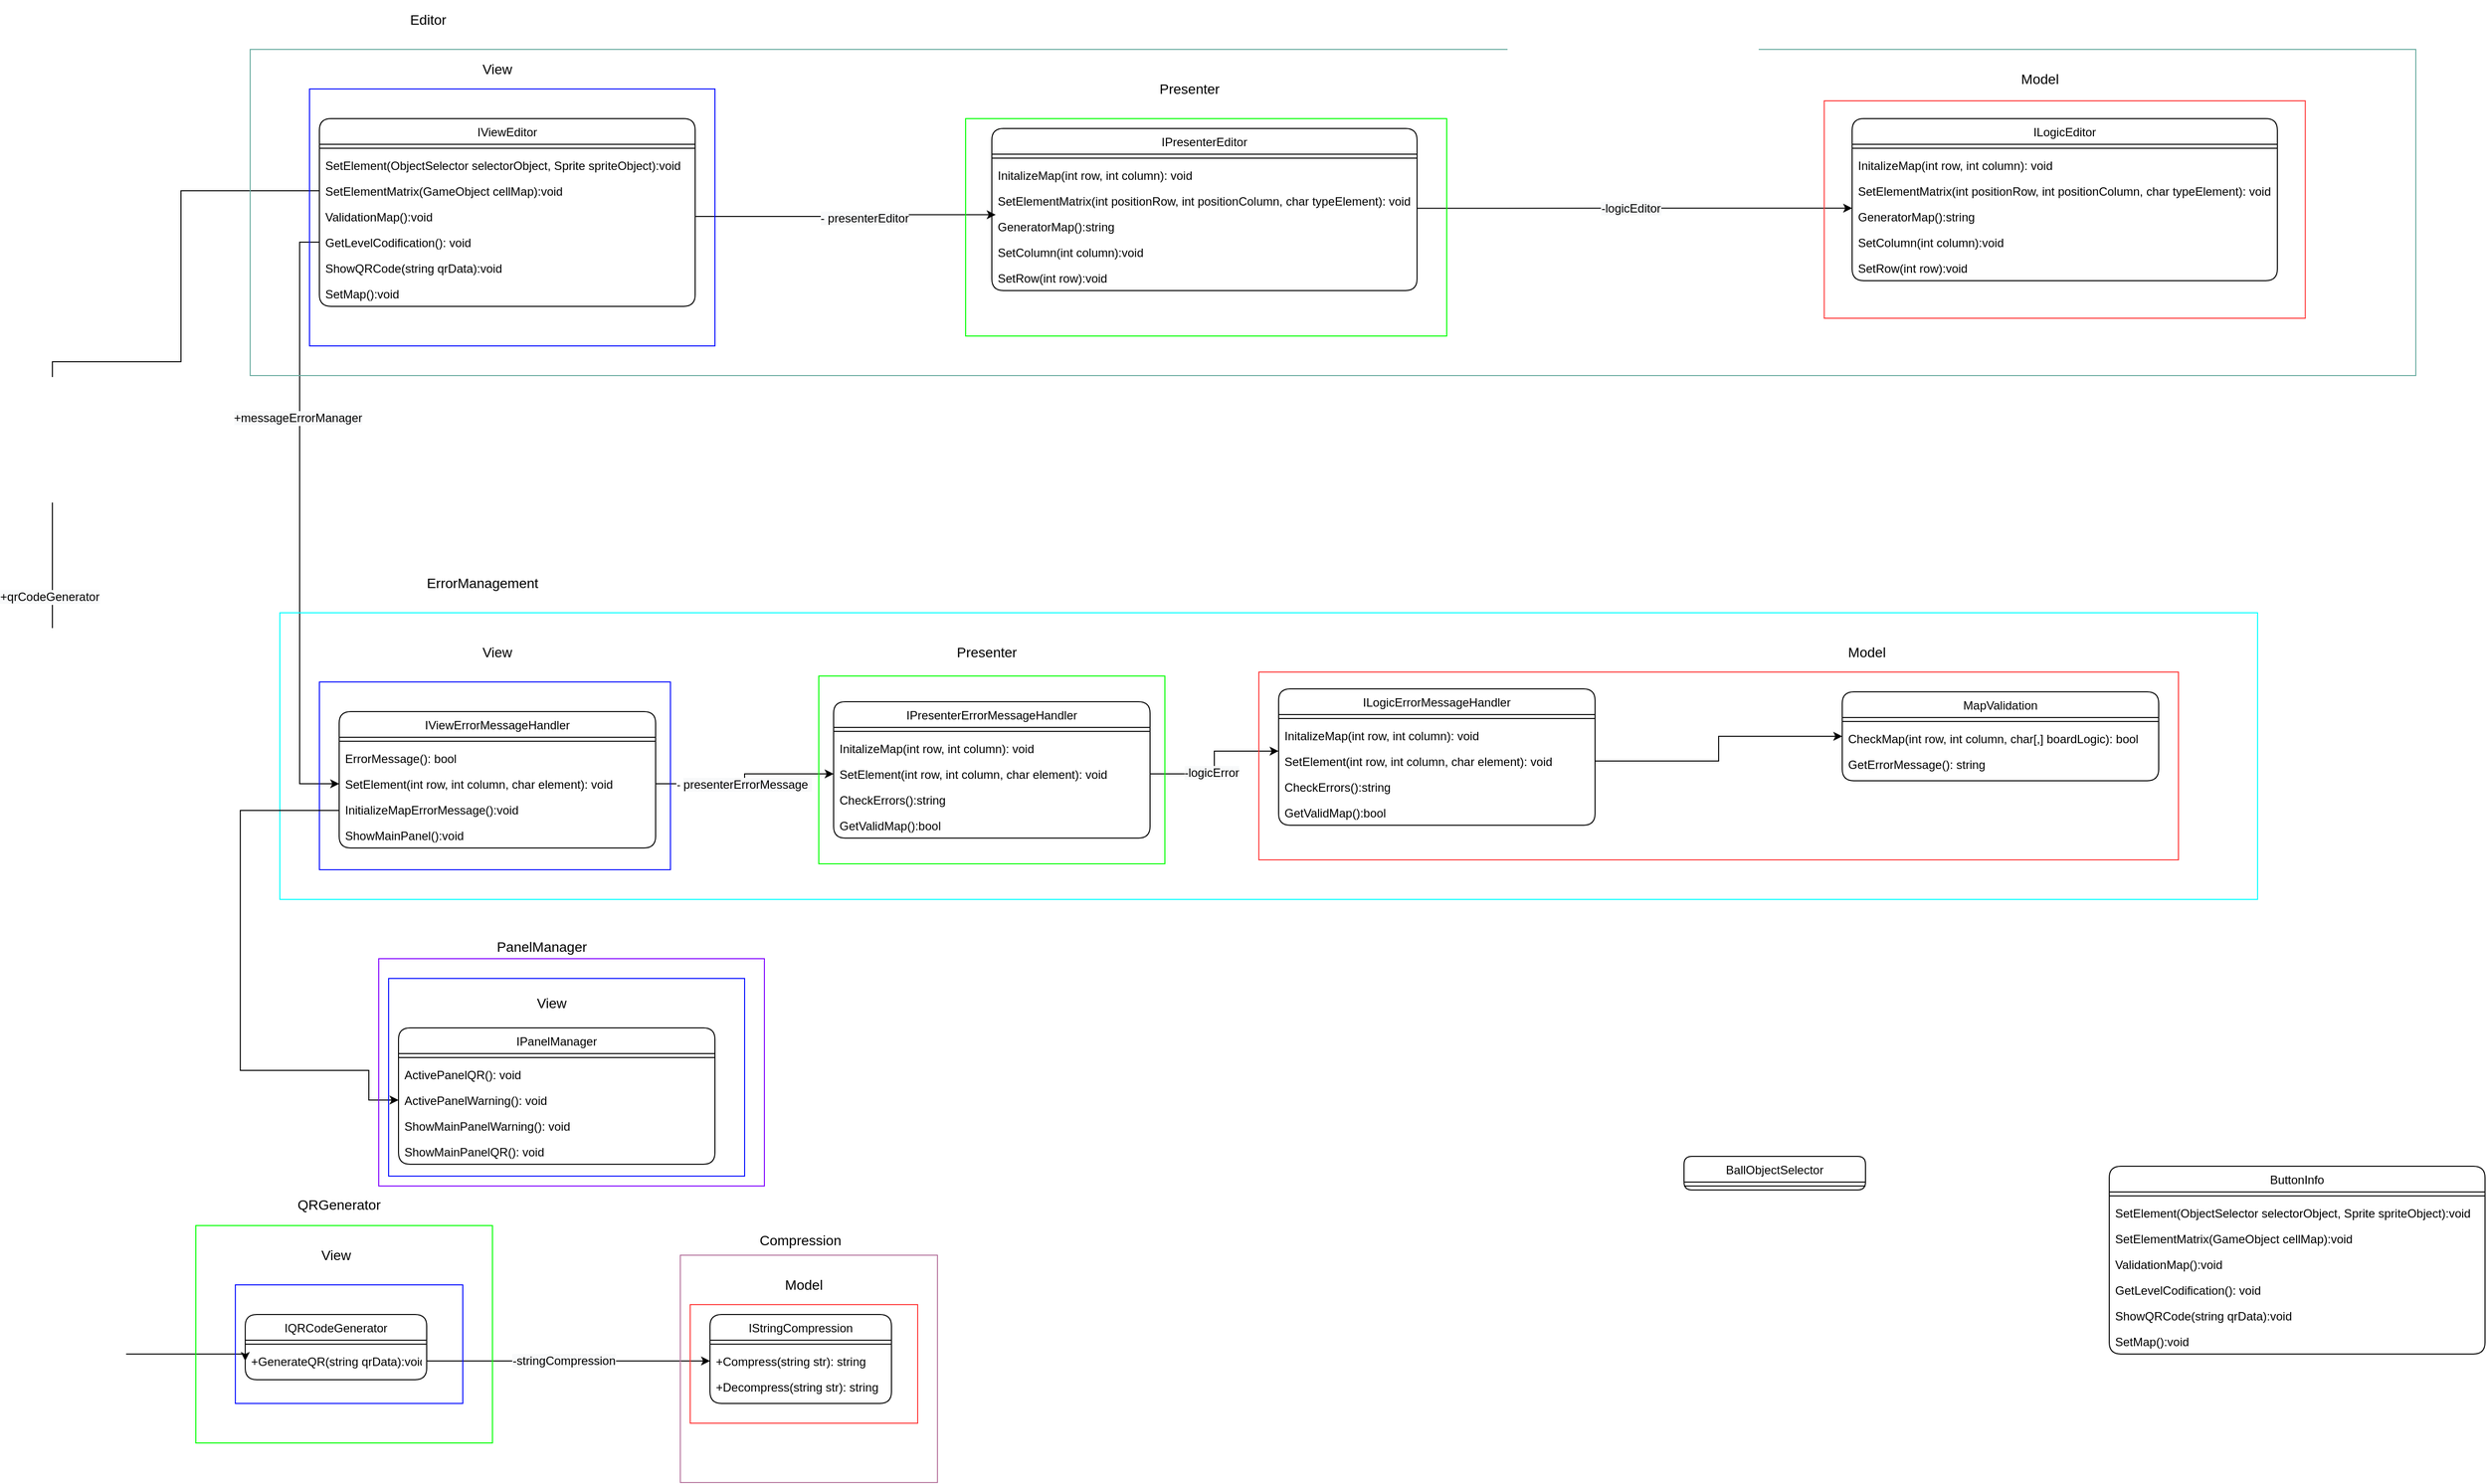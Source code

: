 <mxfile version="13.10.4" type="device"><diagram id="C5RBs43oDa-KdzZeNtuy" name="Page-1"><mxGraphModel dx="2383" dy="783" grid="1" gridSize="10" guides="1" tooltips="1" connect="1" arrows="1" fold="1" page="1" pageScale="1" pageWidth="900" pageHeight="1600" math="0" shadow="0"><root><mxCell id="WIyWlLk6GJQsqaUBKTNV-0"/><mxCell id="WIyWlLk6GJQsqaUBKTNV-1" parent="WIyWlLk6GJQsqaUBKTNV-0"/><mxCell id="5MY2FK_bdzOmg0aRl56p-0" value="IStringCompression" style="swimlane;fontStyle=0;align=center;verticalAlign=top;childLayout=stackLayout;horizontal=1;startSize=26;horizontalStack=0;resizeParent=1;resizeLast=0;collapsible=1;marginBottom=0;shadow=0;strokeWidth=1;rounded=1;" parent="WIyWlLk6GJQsqaUBKTNV-1" vertex="1"><mxGeometry x="595" y="1350" width="183.5" height="90" as="geometry"><mxRectangle x="550" y="140" width="160" height="26" as="alternateBounds"/></mxGeometry></mxCell><mxCell id="5MY2FK_bdzOmg0aRl56p-1" value="" style="line;html=1;strokeWidth=1;align=left;verticalAlign=middle;spacingTop=-1;spacingLeft=3;spacingRight=3;rotatable=0;labelPosition=right;points=[];portConstraint=eastwest;rounded=1;" parent="5MY2FK_bdzOmg0aRl56p-0" vertex="1"><mxGeometry y="26" width="183.5" height="8" as="geometry"/></mxCell><mxCell id="5MY2FK_bdzOmg0aRl56p-2" value="+Compress(string str): string" style="text;align=left;verticalAlign=top;spacingLeft=4;spacingRight=4;overflow=hidden;rotatable=0;points=[[0,0.5],[1,0.5]];portConstraint=eastwest;rounded=1;" parent="5MY2FK_bdzOmg0aRl56p-0" vertex="1"><mxGeometry y="34" width="183.5" height="26" as="geometry"/></mxCell><mxCell id="5MY2FK_bdzOmg0aRl56p-3" value="+Decompress(string str): string" style="text;align=left;verticalAlign=top;spacingLeft=4;spacingRight=4;overflow=hidden;rotatable=0;points=[[0,0.5],[1,0.5]];portConstraint=eastwest;rounded=1;" parent="5MY2FK_bdzOmg0aRl56p-0" vertex="1"><mxGeometry y="60" width="183.5" height="26" as="geometry"/></mxCell><mxCell id="5MY2FK_bdzOmg0aRl56p-16" value="IViewErrorMessageHandler" style="swimlane;fontStyle=0;align=center;verticalAlign=top;childLayout=stackLayout;horizontal=1;startSize=26;horizontalStack=0;resizeParent=1;resizeLast=0;collapsible=1;marginBottom=0;shadow=0;strokeWidth=1;rounded=1;" parent="WIyWlLk6GJQsqaUBKTNV-1" vertex="1"><mxGeometry x="220" y="740" width="320" height="138" as="geometry"><mxRectangle x="550" y="140" width="160" height="26" as="alternateBounds"/></mxGeometry></mxCell><mxCell id="5MY2FK_bdzOmg0aRl56p-17" value="" style="line;html=1;strokeWidth=1;align=left;verticalAlign=middle;spacingTop=-1;spacingLeft=3;spacingRight=3;rotatable=0;labelPosition=right;points=[];portConstraint=eastwest;rounded=1;" parent="5MY2FK_bdzOmg0aRl56p-16" vertex="1"><mxGeometry y="26" width="320" height="8" as="geometry"/></mxCell><mxCell id="5MY2FK_bdzOmg0aRl56p-18" value="ErrorMessage(): bool" style="text;align=left;verticalAlign=top;spacingLeft=4;spacingRight=4;overflow=hidden;rotatable=0;points=[[0,0.5],[1,0.5]];portConstraint=eastwest;rounded=1;" parent="5MY2FK_bdzOmg0aRl56p-16" vertex="1"><mxGeometry y="34" width="320" height="26" as="geometry"/></mxCell><mxCell id="5MY2FK_bdzOmg0aRl56p-19" value="SetElement(int row, int column, char element): void" style="text;align=left;verticalAlign=top;spacingLeft=4;spacingRight=4;overflow=hidden;rotatable=0;points=[[0,0.5],[1,0.5]];portConstraint=eastwest;rounded=1;" parent="5MY2FK_bdzOmg0aRl56p-16" vertex="1"><mxGeometry y="60" width="320" height="26" as="geometry"/></mxCell><mxCell id="5MY2FK_bdzOmg0aRl56p-22" value="InitializeMapErrorMessage():void" style="text;align=left;verticalAlign=top;spacingLeft=4;spacingRight=4;overflow=hidden;rotatable=0;points=[[0,0.5],[1,0.5]];portConstraint=eastwest;rounded=1;" parent="5MY2FK_bdzOmg0aRl56p-16" vertex="1"><mxGeometry y="86" width="320" height="26" as="geometry"/></mxCell><mxCell id="IltIgkXB20h5dT4ID9l7-0" value="ShowMainPanel():void" style="text;align=left;verticalAlign=top;spacingLeft=4;spacingRight=4;overflow=hidden;rotatable=0;points=[[0,0.5],[1,0.5]];portConstraint=eastwest;rounded=1;" parent="5MY2FK_bdzOmg0aRl56p-16" vertex="1"><mxGeometry y="112" width="320" height="26" as="geometry"/></mxCell><mxCell id="5MY2FK_bdzOmg0aRl56p-37" value="IPresenterErrorMessageHandler" style="swimlane;fontStyle=0;align=center;verticalAlign=top;childLayout=stackLayout;horizontal=1;startSize=26;horizontalStack=0;resizeParent=1;resizeLast=0;collapsible=1;marginBottom=0;shadow=0;strokeWidth=1;rounded=1;" parent="WIyWlLk6GJQsqaUBKTNV-1" vertex="1"><mxGeometry x="720" y="730" width="320" height="138" as="geometry"><mxRectangle x="550" y="140" width="160" height="26" as="alternateBounds"/></mxGeometry></mxCell><mxCell id="5MY2FK_bdzOmg0aRl56p-38" value="" style="line;html=1;strokeWidth=1;align=left;verticalAlign=middle;spacingTop=-1;spacingLeft=3;spacingRight=3;rotatable=0;labelPosition=right;points=[];portConstraint=eastwest;rounded=1;" parent="5MY2FK_bdzOmg0aRl56p-37" vertex="1"><mxGeometry y="26" width="320" height="8" as="geometry"/></mxCell><mxCell id="5MY2FK_bdzOmg0aRl56p-39" value="InitalizeMap(int row, int column): void" style="text;align=left;verticalAlign=top;spacingLeft=4;spacingRight=4;overflow=hidden;rotatable=0;points=[[0,0.5],[1,0.5]];portConstraint=eastwest;rounded=1;" parent="5MY2FK_bdzOmg0aRl56p-37" vertex="1"><mxGeometry y="34" width="320" height="26" as="geometry"/></mxCell><mxCell id="5MY2FK_bdzOmg0aRl56p-40" value="SetElement(int row, int column, char element): void" style="text;align=left;verticalAlign=top;spacingLeft=4;spacingRight=4;overflow=hidden;rotatable=0;points=[[0,0.5],[1,0.5]];portConstraint=eastwest;rounded=1;" parent="5MY2FK_bdzOmg0aRl56p-37" vertex="1"><mxGeometry y="60" width="320" height="26" as="geometry"/></mxCell><mxCell id="5MY2FK_bdzOmg0aRl56p-41" value="CheckErrors():string" style="text;align=left;verticalAlign=top;spacingLeft=4;spacingRight=4;overflow=hidden;rotatable=0;points=[[0,0.5],[1,0.5]];portConstraint=eastwest;rounded=1;" parent="5MY2FK_bdzOmg0aRl56p-37" vertex="1"><mxGeometry y="86" width="320" height="26" as="geometry"/></mxCell><mxCell id="5MY2FK_bdzOmg0aRl56p-42" value="GetValidMap():bool" style="text;align=left;verticalAlign=top;spacingLeft=4;spacingRight=4;overflow=hidden;rotatable=0;points=[[0,0.5],[1,0.5]];portConstraint=eastwest;rounded=1;" parent="5MY2FK_bdzOmg0aRl56p-37" vertex="1"><mxGeometry y="112" width="320" height="26" as="geometry"/></mxCell><mxCell id="IltIgkXB20h5dT4ID9l7-16" style="edgeStyle=orthogonalEdgeStyle;rounded=0;orthogonalLoop=1;jettySize=auto;html=1;exitX=1;exitY=0.5;exitDx=0;exitDy=0;entryX=0;entryY=0.115;entryDx=0;entryDy=0;entryPerimeter=0;" parent="WIyWlLk6GJQsqaUBKTNV-1" source="5MY2FK_bdzOmg0aRl56p-40" target="5MY2FK_bdzOmg0aRl56p-53" edge="1"><mxGeometry relative="1" as="geometry"><mxPoint x="1020" y="990" as="sourcePoint"/></mxGeometry></mxCell><mxCell id="IltIgkXB20h5dT4ID9l7-17" value="&lt;span style=&quot;font-size: 12px ; text-align: left ; background-color: rgb(248 , 249 , 250)&quot;&gt;-logicError&lt;/span&gt;" style="edgeLabel;html=1;align=center;verticalAlign=middle;resizable=0;points=[];" parent="IltIgkXB20h5dT4ID9l7-16" vertex="1" connectable="0"><mxGeometry x="-0.189" y="1" relative="1" as="geometry"><mxPoint as="offset"/></mxGeometry></mxCell><mxCell id="5MY2FK_bdzOmg0aRl56p-50" value="ILogicErrorMessageHandler" style="swimlane;fontStyle=0;align=center;verticalAlign=top;childLayout=stackLayout;horizontal=1;startSize=26;horizontalStack=0;resizeParent=1;resizeLast=0;collapsible=1;marginBottom=0;shadow=0;strokeWidth=1;rounded=1;" parent="WIyWlLk6GJQsqaUBKTNV-1" vertex="1"><mxGeometry x="1170" y="717" width="320" height="138" as="geometry"><mxRectangle x="550" y="140" width="160" height="26" as="alternateBounds"/></mxGeometry></mxCell><mxCell id="5MY2FK_bdzOmg0aRl56p-51" value="" style="line;html=1;strokeWidth=1;align=left;verticalAlign=middle;spacingTop=-1;spacingLeft=3;spacingRight=3;rotatable=0;labelPosition=right;points=[];portConstraint=eastwest;rounded=1;" parent="5MY2FK_bdzOmg0aRl56p-50" vertex="1"><mxGeometry y="26" width="320" height="8" as="geometry"/></mxCell><mxCell id="5MY2FK_bdzOmg0aRl56p-52" value="InitalizeMap(int row, int column): void" style="text;align=left;verticalAlign=top;spacingLeft=4;spacingRight=4;overflow=hidden;rotatable=0;points=[[0,0.5],[1,0.5]];portConstraint=eastwest;rounded=1;" parent="5MY2FK_bdzOmg0aRl56p-50" vertex="1"><mxGeometry y="34" width="320" height="26" as="geometry"/></mxCell><mxCell id="5MY2FK_bdzOmg0aRl56p-53" value="SetElement(int row, int column, char element): void" style="text;align=left;verticalAlign=top;spacingLeft=4;spacingRight=4;overflow=hidden;rotatable=0;points=[[0,0.5],[1,0.5]];portConstraint=eastwest;rounded=1;" parent="5MY2FK_bdzOmg0aRl56p-50" vertex="1"><mxGeometry y="60" width="320" height="26" as="geometry"/></mxCell><mxCell id="5MY2FK_bdzOmg0aRl56p-54" value="CheckErrors():string" style="text;align=left;verticalAlign=top;spacingLeft=4;spacingRight=4;overflow=hidden;rotatable=0;points=[[0,0.5],[1,0.5]];portConstraint=eastwest;rounded=1;" parent="5MY2FK_bdzOmg0aRl56p-50" vertex="1"><mxGeometry y="86" width="320" height="26" as="geometry"/></mxCell><mxCell id="5MY2FK_bdzOmg0aRl56p-55" value="GetValidMap():bool" style="text;align=left;verticalAlign=top;spacingLeft=4;spacingRight=4;overflow=hidden;rotatable=0;points=[[0,0.5],[1,0.5]];portConstraint=eastwest;rounded=1;" parent="5MY2FK_bdzOmg0aRl56p-50" vertex="1"><mxGeometry y="112" width="320" height="26" as="geometry"/></mxCell><mxCell id="5MY2FK_bdzOmg0aRl56p-69" value="MapValidation" style="swimlane;fontStyle=0;align=center;verticalAlign=top;childLayout=stackLayout;horizontal=1;startSize=26;horizontalStack=0;resizeParent=1;resizeLast=0;collapsible=1;marginBottom=0;shadow=0;strokeWidth=1;rounded=1;" parent="WIyWlLk6GJQsqaUBKTNV-1" vertex="1"><mxGeometry x="1740" y="720" width="320" height="90" as="geometry"><mxRectangle x="550" y="140" width="160" height="26" as="alternateBounds"/></mxGeometry></mxCell><mxCell id="5MY2FK_bdzOmg0aRl56p-70" value="" style="line;html=1;strokeWidth=1;align=left;verticalAlign=middle;spacingTop=-1;spacingLeft=3;spacingRight=3;rotatable=0;labelPosition=right;points=[];portConstraint=eastwest;rounded=1;" parent="5MY2FK_bdzOmg0aRl56p-69" vertex="1"><mxGeometry y="26" width="320" height="8" as="geometry"/></mxCell><mxCell id="5MY2FK_bdzOmg0aRl56p-71" value="CheckMap(int row, int column, char[,] boardLogic): bool" style="text;align=left;verticalAlign=top;spacingLeft=4;spacingRight=4;overflow=hidden;rotatable=0;points=[[0,0.5],[1,0.5]];portConstraint=eastwest;rounded=1;" parent="5MY2FK_bdzOmg0aRl56p-69" vertex="1"><mxGeometry y="34" width="320" height="26" as="geometry"/></mxCell><mxCell id="5MY2FK_bdzOmg0aRl56p-72" value="GetErrorMessage(): string" style="text;align=left;verticalAlign=top;spacingLeft=4;spacingRight=4;overflow=hidden;rotatable=0;points=[[0,0.5],[1,0.5]];portConstraint=eastwest;rounded=1;" parent="5MY2FK_bdzOmg0aRl56p-69" vertex="1"><mxGeometry y="60" width="320" height="26" as="geometry"/></mxCell><mxCell id="5MY2FK_bdzOmg0aRl56p-101" value="IViewEditor" style="swimlane;fontStyle=0;align=center;verticalAlign=top;childLayout=stackLayout;horizontal=1;startSize=26;horizontalStack=0;resizeParent=1;resizeLast=0;collapsible=1;marginBottom=0;shadow=0;strokeWidth=1;rounded=1;" parent="WIyWlLk6GJQsqaUBKTNV-1" vertex="1"><mxGeometry x="200" y="140" width="380" height="190" as="geometry"><mxRectangle x="550" y="140" width="160" height="26" as="alternateBounds"/></mxGeometry></mxCell><mxCell id="5MY2FK_bdzOmg0aRl56p-102" value="" style="line;html=1;strokeWidth=1;align=left;verticalAlign=middle;spacingTop=-1;spacingLeft=3;spacingRight=3;rotatable=0;labelPosition=right;points=[];portConstraint=eastwest;rounded=1;" parent="5MY2FK_bdzOmg0aRl56p-101" vertex="1"><mxGeometry y="26" width="380" height="8" as="geometry"/></mxCell><mxCell id="5MY2FK_bdzOmg0aRl56p-103" value="SetElement(ObjectSelector selectorObject, Sprite spriteObject):void" style="text;align=left;verticalAlign=top;spacingLeft=4;spacingRight=4;overflow=hidden;rotatable=0;points=[[0,0.5],[1,0.5]];portConstraint=eastwest;rounded=1;" parent="5MY2FK_bdzOmg0aRl56p-101" vertex="1"><mxGeometry y="34" width="380" height="26" as="geometry"/></mxCell><mxCell id="5MY2FK_bdzOmg0aRl56p-104" value="SetElementMatrix(GameObject cellMap):void" style="text;align=left;verticalAlign=top;spacingLeft=4;spacingRight=4;overflow=hidden;rotatable=0;points=[[0,0.5],[1,0.5]];portConstraint=eastwest;rounded=1;" parent="5MY2FK_bdzOmg0aRl56p-101" vertex="1"><mxGeometry y="60" width="380" height="26" as="geometry"/></mxCell><mxCell id="5MY2FK_bdzOmg0aRl56p-107" value="ValidationMap():void" style="text;align=left;verticalAlign=top;spacingLeft=4;spacingRight=4;overflow=hidden;rotatable=0;points=[[0,0.5],[1,0.5]];portConstraint=eastwest;rounded=1;" parent="5MY2FK_bdzOmg0aRl56p-101" vertex="1"><mxGeometry y="86" width="380" height="26" as="geometry"/></mxCell><mxCell id="5MY2FK_bdzOmg0aRl56p-108" value="GetLevelCodification(): void" style="text;align=left;verticalAlign=top;spacingLeft=4;spacingRight=4;overflow=hidden;rotatable=0;points=[[0,0.5],[1,0.5]];portConstraint=eastwest;rounded=1;" parent="5MY2FK_bdzOmg0aRl56p-101" vertex="1"><mxGeometry y="112" width="380" height="26" as="geometry"/></mxCell><mxCell id="5MY2FK_bdzOmg0aRl56p-109" value="ShowQRCode(string qrData):void" style="text;align=left;verticalAlign=top;spacingLeft=4;spacingRight=4;overflow=hidden;rotatable=0;points=[[0,0.5],[1,0.5]];portConstraint=eastwest;rounded=1;" parent="5MY2FK_bdzOmg0aRl56p-101" vertex="1"><mxGeometry y="138" width="380" height="26" as="geometry"/></mxCell><mxCell id="5MY2FK_bdzOmg0aRl56p-110" value="SetMap():void" style="text;align=left;verticalAlign=top;spacingLeft=4;spacingRight=4;overflow=hidden;rotatable=0;points=[[0,0.5],[1,0.5]];portConstraint=eastwest;rounded=1;" parent="5MY2FK_bdzOmg0aRl56p-101" vertex="1"><mxGeometry y="164" width="380" height="26" as="geometry"/></mxCell><mxCell id="5MY2FK_bdzOmg0aRl56p-137" value="ButtonInfo" style="swimlane;fontStyle=0;align=center;verticalAlign=top;childLayout=stackLayout;horizontal=1;startSize=26;horizontalStack=0;resizeParent=1;resizeLast=0;collapsible=1;marginBottom=0;shadow=0;strokeWidth=1;rounded=1;" parent="WIyWlLk6GJQsqaUBKTNV-1" vertex="1"><mxGeometry x="2010" y="1200" width="380" height="190" as="geometry"><mxRectangle x="550" y="140" width="160" height="26" as="alternateBounds"/></mxGeometry></mxCell><mxCell id="5MY2FK_bdzOmg0aRl56p-138" value="" style="line;html=1;strokeWidth=1;align=left;verticalAlign=middle;spacingTop=-1;spacingLeft=3;spacingRight=3;rotatable=0;labelPosition=right;points=[];portConstraint=eastwest;rounded=1;" parent="5MY2FK_bdzOmg0aRl56p-137" vertex="1"><mxGeometry y="26" width="380" height="8" as="geometry"/></mxCell><mxCell id="5MY2FK_bdzOmg0aRl56p-139" value="SetElement(ObjectSelector selectorObject, Sprite spriteObject):void" style="text;align=left;verticalAlign=top;spacingLeft=4;spacingRight=4;overflow=hidden;rotatable=0;points=[[0,0.5],[1,0.5]];portConstraint=eastwest;rounded=1;" parent="5MY2FK_bdzOmg0aRl56p-137" vertex="1"><mxGeometry y="34" width="380" height="26" as="geometry"/></mxCell><mxCell id="5MY2FK_bdzOmg0aRl56p-140" value="SetElementMatrix(GameObject cellMap):void" style="text;align=left;verticalAlign=top;spacingLeft=4;spacingRight=4;overflow=hidden;rotatable=0;points=[[0,0.5],[1,0.5]];portConstraint=eastwest;rounded=1;" parent="5MY2FK_bdzOmg0aRl56p-137" vertex="1"><mxGeometry y="60" width="380" height="26" as="geometry"/></mxCell><mxCell id="5MY2FK_bdzOmg0aRl56p-141" value="ValidationMap():void" style="text;align=left;verticalAlign=top;spacingLeft=4;spacingRight=4;overflow=hidden;rotatable=0;points=[[0,0.5],[1,0.5]];portConstraint=eastwest;rounded=1;" parent="5MY2FK_bdzOmg0aRl56p-137" vertex="1"><mxGeometry y="86" width="380" height="26" as="geometry"/></mxCell><mxCell id="5MY2FK_bdzOmg0aRl56p-142" value="GetLevelCodification(): void" style="text;align=left;verticalAlign=top;spacingLeft=4;spacingRight=4;overflow=hidden;rotatable=0;points=[[0,0.5],[1,0.5]];portConstraint=eastwest;rounded=1;" parent="5MY2FK_bdzOmg0aRl56p-137" vertex="1"><mxGeometry y="112" width="380" height="26" as="geometry"/></mxCell><mxCell id="5MY2FK_bdzOmg0aRl56p-143" value="ShowQRCode(string qrData):void" style="text;align=left;verticalAlign=top;spacingLeft=4;spacingRight=4;overflow=hidden;rotatable=0;points=[[0,0.5],[1,0.5]];portConstraint=eastwest;rounded=1;" parent="5MY2FK_bdzOmg0aRl56p-137" vertex="1"><mxGeometry y="138" width="380" height="26" as="geometry"/></mxCell><mxCell id="5MY2FK_bdzOmg0aRl56p-144" value="SetMap():void" style="text;align=left;verticalAlign=top;spacingLeft=4;spacingRight=4;overflow=hidden;rotatable=0;points=[[0,0.5],[1,0.5]];portConstraint=eastwest;rounded=1;" parent="5MY2FK_bdzOmg0aRl56p-137" vertex="1"><mxGeometry y="164" width="380" height="26" as="geometry"/></mxCell><mxCell id="5MY2FK_bdzOmg0aRl56p-146" value="IPresenterEditor" style="swimlane;fontStyle=0;align=center;verticalAlign=top;childLayout=stackLayout;horizontal=1;startSize=26;horizontalStack=0;resizeParent=1;resizeLast=0;collapsible=1;marginBottom=0;shadow=0;strokeWidth=1;rounded=1;" parent="WIyWlLk6GJQsqaUBKTNV-1" vertex="1"><mxGeometry x="880" y="150" width="430" height="164" as="geometry"><mxRectangle x="550" y="140" width="160" height="26" as="alternateBounds"/></mxGeometry></mxCell><mxCell id="5MY2FK_bdzOmg0aRl56p-147" value="" style="line;html=1;strokeWidth=1;align=left;verticalAlign=middle;spacingTop=-1;spacingLeft=3;spacingRight=3;rotatable=0;labelPosition=right;points=[];portConstraint=eastwest;rounded=1;" parent="5MY2FK_bdzOmg0aRl56p-146" vertex="1"><mxGeometry y="26" width="430" height="8" as="geometry"/></mxCell><mxCell id="5MY2FK_bdzOmg0aRl56p-149" value="InitalizeMap(int row, int column): void" style="text;align=left;verticalAlign=top;spacingLeft=4;spacingRight=4;overflow=hidden;rotatable=0;points=[[0,0.5],[1,0.5]];portConstraint=eastwest;rounded=1;" parent="5MY2FK_bdzOmg0aRl56p-146" vertex="1"><mxGeometry y="34" width="430" height="26" as="geometry"/></mxCell><mxCell id="5MY2FK_bdzOmg0aRl56p-150" value="SetElementMatrix(int positionRow, int positionColumn, char typeElement): void" style="text;align=left;verticalAlign=top;spacingLeft=4;spacingRight=4;overflow=hidden;rotatable=0;points=[[0,0.5],[1,0.5]];portConstraint=eastwest;rounded=1;" parent="5MY2FK_bdzOmg0aRl56p-146" vertex="1"><mxGeometry y="60" width="430" height="26" as="geometry"/></mxCell><mxCell id="5MY2FK_bdzOmg0aRl56p-151" value="GeneratorMap():string" style="text;align=left;verticalAlign=top;spacingLeft=4;spacingRight=4;overflow=hidden;rotatable=0;points=[[0,0.5],[1,0.5]];portConstraint=eastwest;rounded=1;" parent="5MY2FK_bdzOmg0aRl56p-146" vertex="1"><mxGeometry y="86" width="430" height="26" as="geometry"/></mxCell><mxCell id="5MY2FK_bdzOmg0aRl56p-152" value="SetColumn(int column):void" style="text;align=left;verticalAlign=top;spacingLeft=4;spacingRight=4;overflow=hidden;rotatable=0;points=[[0,0.5],[1,0.5]];portConstraint=eastwest;rounded=1;" parent="5MY2FK_bdzOmg0aRl56p-146" vertex="1"><mxGeometry y="112" width="430" height="26" as="geometry"/></mxCell><mxCell id="5MY2FK_bdzOmg0aRl56p-154" value="SetRow(int row):void" style="text;align=left;verticalAlign=top;spacingLeft=4;spacingRight=4;overflow=hidden;rotatable=0;points=[[0,0.5],[1,0.5]];portConstraint=eastwest;rounded=1;" parent="5MY2FK_bdzOmg0aRl56p-146" vertex="1"><mxGeometry y="138" width="430" height="26" as="geometry"/></mxCell><mxCell id="5MY2FK_bdzOmg0aRl56p-162" value="ILogicEditor" style="swimlane;fontStyle=0;align=center;verticalAlign=top;childLayout=stackLayout;horizontal=1;startSize=26;horizontalStack=0;resizeParent=1;resizeLast=0;collapsible=1;marginBottom=0;shadow=0;strokeWidth=1;rounded=1;" parent="WIyWlLk6GJQsqaUBKTNV-1" vertex="1"><mxGeometry x="1750" y="140" width="430" height="164" as="geometry"><mxRectangle x="550" y="140" width="160" height="26" as="alternateBounds"/></mxGeometry></mxCell><mxCell id="5MY2FK_bdzOmg0aRl56p-163" value="" style="line;html=1;strokeWidth=1;align=left;verticalAlign=middle;spacingTop=-1;spacingLeft=3;spacingRight=3;rotatable=0;labelPosition=right;points=[];portConstraint=eastwest;rounded=1;" parent="5MY2FK_bdzOmg0aRl56p-162" vertex="1"><mxGeometry y="26" width="430" height="8" as="geometry"/></mxCell><mxCell id="5MY2FK_bdzOmg0aRl56p-164" value="InitalizeMap(int row, int column): void" style="text;align=left;verticalAlign=top;spacingLeft=4;spacingRight=4;overflow=hidden;rotatable=0;points=[[0,0.5],[1,0.5]];portConstraint=eastwest;rounded=1;" parent="5MY2FK_bdzOmg0aRl56p-162" vertex="1"><mxGeometry y="34" width="430" height="26" as="geometry"/></mxCell><mxCell id="5MY2FK_bdzOmg0aRl56p-165" value="SetElementMatrix(int positionRow, int positionColumn, char typeElement): void" style="text;align=left;verticalAlign=top;spacingLeft=4;spacingRight=4;overflow=hidden;rotatable=0;points=[[0,0.5],[1,0.5]];portConstraint=eastwest;rounded=1;" parent="5MY2FK_bdzOmg0aRl56p-162" vertex="1"><mxGeometry y="60" width="430" height="26" as="geometry"/></mxCell><mxCell id="5MY2FK_bdzOmg0aRl56p-166" value="GeneratorMap():string" style="text;align=left;verticalAlign=top;spacingLeft=4;spacingRight=4;overflow=hidden;rotatable=0;points=[[0,0.5],[1,0.5]];portConstraint=eastwest;rounded=1;" parent="5MY2FK_bdzOmg0aRl56p-162" vertex="1"><mxGeometry y="86" width="430" height="26" as="geometry"/></mxCell><mxCell id="5MY2FK_bdzOmg0aRl56p-167" value="SetColumn(int column):void" style="text;align=left;verticalAlign=top;spacingLeft=4;spacingRight=4;overflow=hidden;rotatable=0;points=[[0,0.5],[1,0.5]];portConstraint=eastwest;rounded=1;" parent="5MY2FK_bdzOmg0aRl56p-162" vertex="1"><mxGeometry y="112" width="430" height="26" as="geometry"/></mxCell><mxCell id="5MY2FK_bdzOmg0aRl56p-168" value="SetRow(int row):void" style="text;align=left;verticalAlign=top;spacingLeft=4;spacingRight=4;overflow=hidden;rotatable=0;points=[[0,0.5],[1,0.5]];portConstraint=eastwest;rounded=1;" parent="5MY2FK_bdzOmg0aRl56p-162" vertex="1"><mxGeometry y="138" width="430" height="26" as="geometry"/></mxCell><mxCell id="5MY2FK_bdzOmg0aRl56p-181" value="BallObjectSelector" style="swimlane;fontStyle=0;align=center;verticalAlign=top;childLayout=stackLayout;horizontal=1;startSize=26;horizontalStack=0;resizeParent=1;resizeLast=0;collapsible=1;marginBottom=0;shadow=0;strokeWidth=1;rounded=1;" parent="WIyWlLk6GJQsqaUBKTNV-1" vertex="1"><mxGeometry x="1580" y="1190" width="183.5" height="34" as="geometry"><mxRectangle x="550" y="140" width="160" height="26" as="alternateBounds"/></mxGeometry></mxCell><mxCell id="5MY2FK_bdzOmg0aRl56p-182" value="" style="line;html=1;strokeWidth=1;align=left;verticalAlign=middle;spacingTop=-1;spacingLeft=3;spacingRight=3;rotatable=0;labelPosition=right;points=[];portConstraint=eastwest;rounded=1;" parent="5MY2FK_bdzOmg0aRl56p-181" vertex="1"><mxGeometry y="26" width="183.5" height="8" as="geometry"/></mxCell><mxCell id="5MY2FK_bdzOmg0aRl56p-185" value="IQRCodeGenerator" style="swimlane;fontStyle=0;align=center;verticalAlign=top;childLayout=stackLayout;horizontal=1;startSize=26;horizontalStack=0;resizeParent=1;resizeLast=0;collapsible=1;marginBottom=0;shadow=0;strokeWidth=1;rounded=1;" parent="WIyWlLk6GJQsqaUBKTNV-1" vertex="1"><mxGeometry x="125" y="1350" width="183.5" height="66" as="geometry"><mxRectangle x="550" y="140" width="160" height="26" as="alternateBounds"/></mxGeometry></mxCell><mxCell id="5MY2FK_bdzOmg0aRl56p-186" value="" style="line;html=1;strokeWidth=1;align=left;verticalAlign=middle;spacingTop=-1;spacingLeft=3;spacingRight=3;rotatable=0;labelPosition=right;points=[];portConstraint=eastwest;rounded=1;" parent="5MY2FK_bdzOmg0aRl56p-185" vertex="1"><mxGeometry y="26" width="183.5" height="8" as="geometry"/></mxCell><mxCell id="5MY2FK_bdzOmg0aRl56p-187" value="+GenerateQR(string qrData):void" style="text;align=left;verticalAlign=top;spacingLeft=4;spacingRight=4;overflow=hidden;rotatable=0;points=[[0,0.5],[1,0.5]];portConstraint=eastwest;rounded=1;" parent="5MY2FK_bdzOmg0aRl56p-185" vertex="1"><mxGeometry y="34" width="183.5" height="26" as="geometry"/></mxCell><mxCell id="IltIgkXB20h5dT4ID9l7-1" style="edgeStyle=orthogonalEdgeStyle;rounded=0;orthogonalLoop=1;jettySize=auto;html=1;exitX=1;exitY=0.5;exitDx=0;exitDy=0;entryX=0;entryY=0.5;entryDx=0;entryDy=0;" parent="WIyWlLk6GJQsqaUBKTNV-1" source="5MY2FK_bdzOmg0aRl56p-19" target="5MY2FK_bdzOmg0aRl56p-40" edge="1"><mxGeometry relative="1" as="geometry"><mxPoint x="560" y="1045" as="sourcePoint"/></mxGeometry></mxCell><mxCell id="IltIgkXB20h5dT4ID9l7-3" value="-&amp;nbsp;&lt;span style=&quot;font-size: 12px ; text-align: left ; background-color: rgb(248 , 249 , 250)&quot;&gt;presenterErrorMessage&amp;nbsp;&lt;/span&gt;" style="edgeLabel;html=1;align=center;verticalAlign=middle;resizable=0;points=[];" parent="IltIgkXB20h5dT4ID9l7-1" vertex="1" connectable="0"><mxGeometry x="-0.065" y="-1" relative="1" as="geometry"><mxPoint as="offset"/></mxGeometry></mxCell><mxCell id="IltIgkXB20h5dT4ID9l7-6" style="edgeStyle=orthogonalEdgeStyle;rounded=0;orthogonalLoop=1;jettySize=auto;html=1;exitX=1;exitY=0.5;exitDx=0;exitDy=0;entryX=0;entryY=0.5;entryDx=0;entryDy=0;" parent="WIyWlLk6GJQsqaUBKTNV-1" source="5MY2FK_bdzOmg0aRl56p-53" target="5MY2FK_bdzOmg0aRl56p-69" edge="1"><mxGeometry relative="1" as="geometry"><mxPoint x="1490" y="975" as="sourcePoint"/></mxGeometry></mxCell><mxCell id="IltIgkXB20h5dT4ID9l7-7" style="edgeStyle=orthogonalEdgeStyle;rounded=0;orthogonalLoop=1;jettySize=auto;html=1;entryX=0;entryY=0.5;entryDx=0;entryDy=0;exitX=0;exitY=0.5;exitDx=0;exitDy=0;" parent="WIyWlLk6GJQsqaUBKTNV-1" source="5MY2FK_bdzOmg0aRl56p-108" target="5MY2FK_bdzOmg0aRl56p-19" edge="1"><mxGeometry relative="1" as="geometry"><mxPoint x="160" y="290" as="sourcePoint"/></mxGeometry></mxCell><mxCell id="IltIgkXB20h5dT4ID9l7-8" value="&lt;span style=&quot;font-size: 12px ; text-align: left ; background-color: rgb(248 , 249 , 250)&quot;&gt;+messageErrorManager&lt;/span&gt;" style="edgeLabel;html=1;align=center;verticalAlign=middle;resizable=0;points=[];" parent="IltIgkXB20h5dT4ID9l7-7" vertex="1" connectable="0"><mxGeometry x="-0.348" y="-2" relative="1" as="geometry"><mxPoint as="offset"/></mxGeometry></mxCell><mxCell id="IltIgkXB20h5dT4ID9l7-9" style="edgeStyle=orthogonalEdgeStyle;rounded=0;orthogonalLoop=1;jettySize=auto;html=1;exitX=0;exitY=0.5;exitDx=0;exitDy=0;entryX=0;entryY=0.5;entryDx=0;entryDy=0;" parent="WIyWlLk6GJQsqaUBKTNV-1" source="5MY2FK_bdzOmg0aRl56p-104" target="5MY2FK_bdzOmg0aRl56p-187" edge="1"><mxGeometry relative="1" as="geometry"><mxPoint x="150" y="380" as="sourcePoint"/><mxPoint x="139.94" y="1743.47" as="targetPoint"/><Array as="points"><mxPoint x="60" y="213"/><mxPoint x="60" y="386"/><mxPoint x="-70" y="386"/><mxPoint x="-70" y="1250"/><mxPoint x="-30" y="1250"/><mxPoint x="-30" y="1390"/><mxPoint x="125" y="1390"/></Array></mxGeometry></mxCell><mxCell id="IltIgkXB20h5dT4ID9l7-10" value="&lt;span style=&quot;font-size: 12px ; text-align: left ; background-color: rgb(248 , 249 , 250)&quot;&gt;+qrCodeGenerator&lt;/span&gt;" style="edgeLabel;html=1;align=center;verticalAlign=middle;resizable=0;points=[];" parent="IltIgkXB20h5dT4ID9l7-9" vertex="1" connectable="0"><mxGeometry x="-0.173" y="-3" relative="1" as="geometry"><mxPoint y="-1" as="offset"/></mxGeometry></mxCell><mxCell id="IltIgkXB20h5dT4ID9l7-11" style="edgeStyle=orthogonalEdgeStyle;rounded=0;orthogonalLoop=1;jettySize=auto;html=1;exitX=1;exitY=0.5;exitDx=0;exitDy=0;entryX=0.009;entryY=0.049;entryDx=0;entryDy=0;entryPerimeter=0;" parent="WIyWlLk6GJQsqaUBKTNV-1" source="5MY2FK_bdzOmg0aRl56p-107" target="5MY2FK_bdzOmg0aRl56p-151" edge="1"><mxGeometry relative="1" as="geometry"><mxPoint x="720" y="475" as="sourcePoint"/></mxGeometry></mxCell><mxCell id="IltIgkXB20h5dT4ID9l7-12" value="&lt;span style=&quot;font-size: 12px ; text-align: left ; background-color: rgb(248 , 249 , 250)&quot;&gt;- presenterEditor&lt;/span&gt;" style="edgeLabel;html=1;align=center;verticalAlign=middle;resizable=0;points=[];" parent="IltIgkXB20h5dT4ID9l7-11" vertex="1" connectable="0"><mxGeometry x="0.127" y="-3" relative="1" as="geometry"><mxPoint as="offset"/></mxGeometry></mxCell><mxCell id="IltIgkXB20h5dT4ID9l7-13" value="&lt;span style=&quot;color: rgb(0 , 0 , 0) ; font-family: &amp;#34;helvetica&amp;#34; ; font-size: 12px ; font-style: normal ; font-weight: 400 ; letter-spacing: normal ; text-align: left ; text-indent: 0px ; text-transform: none ; word-spacing: 0px ; background-color: rgb(248 , 249 , 250) ; display: inline ; float: none&quot;&gt;-logicEditor&lt;/span&gt;" style="edgeStyle=orthogonalEdgeStyle;rounded=0;orthogonalLoop=1;jettySize=auto;html=1;exitX=1;exitY=0.5;exitDx=0;exitDy=0;entryX=0;entryY=1.179;entryDx=0;entryDy=0;entryPerimeter=0;" parent="WIyWlLk6GJQsqaUBKTNV-1" source="5MY2FK_bdzOmg0aRl56p-150" target="5MY2FK_bdzOmg0aRl56p-165" edge="1"><mxGeometry relative="1" as="geometry"><mxPoint x="1270" y="319" as="sourcePoint"/><Array as="points"><mxPoint x="1310" y="231"/></Array></mxGeometry></mxCell><mxCell id="IltIgkXB20h5dT4ID9l7-14" style="edgeStyle=orthogonalEdgeStyle;rounded=0;orthogonalLoop=1;jettySize=auto;html=1;exitX=1;exitY=0.5;exitDx=0;exitDy=0;entryX=0;entryY=0.5;entryDx=0;entryDy=0;" parent="WIyWlLk6GJQsqaUBKTNV-1" source="5MY2FK_bdzOmg0aRl56p-185" target="5MY2FK_bdzOmg0aRl56p-2" edge="1"><mxGeometry relative="1" as="geometry"><mxPoint x="405" y="1567" as="sourcePoint"/><Array as="points"><mxPoint x="309" y="1397"/></Array></mxGeometry></mxCell><mxCell id="IltIgkXB20h5dT4ID9l7-15" value="&lt;span style=&quot;font-size: 12px ; text-align: left ; background-color: rgb(248 , 249 , 250)&quot;&gt;-stringCompression&lt;br&gt;&lt;/span&gt;" style="edgeLabel;html=1;align=center;verticalAlign=middle;resizable=0;points=[];" parent="IltIgkXB20h5dT4ID9l7-14" vertex="1" connectable="0"><mxGeometry x="0.011" relative="1" as="geometry"><mxPoint as="offset"/></mxGeometry></mxCell><mxCell id="YAJSoCYkuIbt3NATwjtw-0" value="" style="verticalLabelPosition=bottom;verticalAlign=top;html=1;shape=mxgraph.basic.rect;fillColor2=none;strokeWidth=1;size=20;indent=5;fillColor=none;gradientColor=#ffffff;strokeColor=#0008FF;" parent="WIyWlLk6GJQsqaUBKTNV-1" vertex="1"><mxGeometry x="190" y="110" width="410" height="260" as="geometry"/></mxCell><mxCell id="YAJSoCYkuIbt3NATwjtw-2" value="&lt;font style=&quot;font-size: 14px&quot;&gt;View&lt;/font&gt;" style="text;html=1;strokeColor=none;fillColor=none;align=center;verticalAlign=middle;whiteSpace=wrap;rounded=0;" parent="WIyWlLk6GJQsqaUBKTNV-1" vertex="1"><mxGeometry x="360" y="80" width="40" height="20" as="geometry"/></mxCell><mxCell id="YAJSoCYkuIbt3NATwjtw-3" value="" style="verticalLabelPosition=bottom;verticalAlign=top;html=1;shape=mxgraph.basic.rect;fillColor2=none;strokeWidth=1;size=20;indent=5;fillColor=none;gradientColor=#ffffff;strokeColor=#00FF00;" parent="WIyWlLk6GJQsqaUBKTNV-1" vertex="1"><mxGeometry x="853.5" y="140" width="486.5" height="220" as="geometry"/></mxCell><mxCell id="YAJSoCYkuIbt3NATwjtw-4" value="&lt;font style=&quot;font-size: 14px&quot;&gt;Presenter&lt;/font&gt;" style="text;html=1;strokeColor=none;fillColor=none;align=center;verticalAlign=middle;whiteSpace=wrap;rounded=0;" parent="WIyWlLk6GJQsqaUBKTNV-1" vertex="1"><mxGeometry x="1040" y="100" width="80" height="20" as="geometry"/></mxCell><mxCell id="YAJSoCYkuIbt3NATwjtw-5" value="" style="verticalLabelPosition=bottom;verticalAlign=top;html=1;shape=mxgraph.basic.rect;fillColor2=none;strokeWidth=1;size=20;indent=5;fillColor=none;gradientColor=#ffffff;strokeColor=#FF3333;" parent="WIyWlLk6GJQsqaUBKTNV-1" vertex="1"><mxGeometry x="1721.75" y="122" width="486.5" height="220" as="geometry"/></mxCell><mxCell id="YAJSoCYkuIbt3NATwjtw-6" value="&lt;font style=&quot;font-size: 14px&quot;&gt;Model&lt;/font&gt;" style="text;html=1;strokeColor=none;fillColor=none;align=center;verticalAlign=middle;whiteSpace=wrap;rounded=0;" parent="WIyWlLk6GJQsqaUBKTNV-1" vertex="1"><mxGeometry x="1900" y="90" width="80" height="20" as="geometry"/></mxCell><mxCell id="YAJSoCYkuIbt3NATwjtw-7" value="" style="verticalLabelPosition=bottom;verticalAlign=top;html=1;shape=mxgraph.basic.rect;fillColor2=none;strokeWidth=1;size=20;indent=5;fillColor=none;gradientColor=#ffffff;strokeColor=#67AB9F;" parent="WIyWlLk6GJQsqaUBKTNV-1" vertex="1"><mxGeometry x="130" y="70" width="2190" height="330" as="geometry"/></mxCell><mxCell id="YAJSoCYkuIbt3NATwjtw-9" value="&lt;font style=&quot;font-size: 14px&quot;&gt;Editor&lt;/font&gt;" style="text;html=1;strokeColor=none;fillColor=none;align=center;verticalAlign=middle;whiteSpace=wrap;rounded=0;" parent="WIyWlLk6GJQsqaUBKTNV-1" vertex="1"><mxGeometry x="270" y="20" width="80" height="40" as="geometry"/></mxCell><mxCell id="YAJSoCYkuIbt3NATwjtw-10" value="" style="verticalLabelPosition=bottom;verticalAlign=top;html=1;shape=mxgraph.basic.rect;fillColor2=none;strokeWidth=1;size=20;indent=5;fillColor=none;gradientColor=#ffffff;strokeColor=#0008FF;" parent="WIyWlLk6GJQsqaUBKTNV-1" vertex="1"><mxGeometry x="200" y="710" width="355" height="190" as="geometry"/></mxCell><mxCell id="YAJSoCYkuIbt3NATwjtw-11" value="&lt;font style=&quot;font-size: 14px&quot;&gt;View&lt;/font&gt;" style="text;html=1;strokeColor=none;fillColor=none;align=center;verticalAlign=middle;whiteSpace=wrap;rounded=0;" parent="WIyWlLk6GJQsqaUBKTNV-1" vertex="1"><mxGeometry x="360" y="670" width="40" height="20" as="geometry"/></mxCell><mxCell id="YAJSoCYkuIbt3NATwjtw-12" value="&lt;font style=&quot;font-size: 14px&quot;&gt;Presenter&lt;/font&gt;" style="text;html=1;strokeColor=none;fillColor=none;align=center;verticalAlign=middle;whiteSpace=wrap;rounded=0;" parent="WIyWlLk6GJQsqaUBKTNV-1" vertex="1"><mxGeometry x="830" y="670" width="90" height="20" as="geometry"/></mxCell><mxCell id="YAJSoCYkuIbt3NATwjtw-13" value="&lt;font style=&quot;font-size: 14px&quot;&gt;Model&lt;/font&gt;" style="text;html=1;strokeColor=none;fillColor=none;align=center;verticalAlign=middle;whiteSpace=wrap;rounded=0;" parent="WIyWlLk6GJQsqaUBKTNV-1" vertex="1"><mxGeometry x="1730" y="670" width="70" height="20" as="geometry"/></mxCell><mxCell id="YAJSoCYkuIbt3NATwjtw-14" value="&lt;font style=&quot;font-size: 14px&quot;&gt;View&lt;/font&gt;" style="text;html=1;strokeColor=none;fillColor=none;align=center;verticalAlign=middle;whiteSpace=wrap;rounded=0;" parent="WIyWlLk6GJQsqaUBKTNV-1" vertex="1"><mxGeometry x="196.75" y="1280" width="40" height="20" as="geometry"/></mxCell><mxCell id="YAJSoCYkuIbt3NATwjtw-16" value="&lt;font style=&quot;font-size: 14px&quot;&gt;Model&lt;/font&gt;" style="text;html=1;strokeColor=none;fillColor=none;align=center;verticalAlign=middle;whiteSpace=wrap;rounded=0;" parent="WIyWlLk6GJQsqaUBKTNV-1" vertex="1"><mxGeometry x="655" y="1310" width="70" height="20" as="geometry"/></mxCell><mxCell id="YAJSoCYkuIbt3NATwjtw-18" value="" style="verticalLabelPosition=bottom;verticalAlign=top;html=1;shape=mxgraph.basic.rect;fillColor2=none;strokeWidth=1;size=20;indent=5;fillColor=none;gradientColor=#ffffff;strokeColor=#0008FF;" parent="WIyWlLk6GJQsqaUBKTNV-1" vertex="1"><mxGeometry x="115" y="1320" width="230" height="120" as="geometry"/></mxCell><mxCell id="YAJSoCYkuIbt3NATwjtw-19" value="" style="verticalLabelPosition=bottom;verticalAlign=top;html=1;shape=mxgraph.basic.rect;fillColor2=none;strokeWidth=1;size=20;indent=5;fillColor=none;gradientColor=#ffffff;strokeColor=#FF3333;" parent="WIyWlLk6GJQsqaUBKTNV-1" vertex="1"><mxGeometry x="575" y="1340" width="230" height="120" as="geometry"/></mxCell><mxCell id="YAJSoCYkuIbt3NATwjtw-20" value="" style="verticalLabelPosition=bottom;verticalAlign=top;html=1;shape=mxgraph.basic.rect;fillColor2=none;strokeWidth=1;size=20;indent=5;fillColor=none;gradientColor=#ffffff;strokeColor=#FF3333;" parent="WIyWlLk6GJQsqaUBKTNV-1" vertex="1"><mxGeometry x="1150" y="700" width="930" height="190" as="geometry"/></mxCell><mxCell id="YAJSoCYkuIbt3NATwjtw-21" value="" style="verticalLabelPosition=bottom;verticalAlign=top;html=1;shape=mxgraph.basic.rect;fillColor2=none;strokeWidth=1;size=20;indent=5;fillColor=none;gradientColor=#ffffff;strokeColor=#00FF00;" parent="WIyWlLk6GJQsqaUBKTNV-1" vertex="1"><mxGeometry x="705" y="704" width="350" height="190" as="geometry"/></mxCell><mxCell id="YAJSoCYkuIbt3NATwjtw-24" value="" style="verticalLabelPosition=bottom;verticalAlign=top;html=1;shape=mxgraph.basic.rect;fillColor2=none;strokeWidth=1;size=20;indent=5;fillColor=none;gradientColor=#ffffff;strokeColor=#00FFFF;" parent="WIyWlLk6GJQsqaUBKTNV-1" vertex="1"><mxGeometry x="160" y="640" width="2000" height="290" as="geometry"/></mxCell><mxCell id="YAJSoCYkuIbt3NATwjtw-26" value="" style="verticalLabelPosition=bottom;verticalAlign=top;html=1;shape=mxgraph.basic.rect;fillColor2=none;strokeWidth=1;size=20;indent=5;fillColor=none;gradientColor=#ffffff;strokeColor=#00FF00;" parent="WIyWlLk6GJQsqaUBKTNV-1" vertex="1"><mxGeometry x="75" y="1260" width="300" height="220" as="geometry"/></mxCell><mxCell id="YAJSoCYkuIbt3NATwjtw-27" value="" style="verticalLabelPosition=bottom;verticalAlign=top;html=1;shape=mxgraph.basic.rect;fillColor2=none;strokeWidth=1;size=20;indent=5;fillColor=none;gradientColor=#ffffff;strokeColor=#B5739D;" parent="WIyWlLk6GJQsqaUBKTNV-1" vertex="1"><mxGeometry x="565" y="1290" width="260" height="230" as="geometry"/></mxCell><mxCell id="YAJSoCYkuIbt3NATwjtw-28" value="&lt;font style=&quot;font-size: 14px&quot;&gt;Compression&lt;/font&gt;" style="text;html=1;strokeColor=none;fillColor=none;align=center;verticalAlign=middle;whiteSpace=wrap;rounded=0;" parent="WIyWlLk6GJQsqaUBKTNV-1" vertex="1"><mxGeometry x="639.25" y="1260" width="95" height="30" as="geometry"/></mxCell><mxCell id="YAJSoCYkuIbt3NATwjtw-29" value="&lt;font style=&quot;font-size: 14px&quot;&gt;QRGenerator&lt;/font&gt;" style="text;html=1;strokeColor=none;fillColor=none;align=center;verticalAlign=middle;whiteSpace=wrap;rounded=0;" parent="WIyWlLk6GJQsqaUBKTNV-1" vertex="1"><mxGeometry x="170" y="1224" width="100" height="30" as="geometry"/></mxCell><mxCell id="YAJSoCYkuIbt3NATwjtw-40" value="&lt;font style=&quot;font-size: 14px&quot;&gt;ErrorManagement&lt;/font&gt;" style="text;html=1;strokeColor=none;fillColor=none;align=center;verticalAlign=middle;whiteSpace=wrap;rounded=0;" parent="WIyWlLk6GJQsqaUBKTNV-1" vertex="1"><mxGeometry x="290" y="600" width="150" height="20" as="geometry"/></mxCell><mxCell id="3d0ti4xuWd88GSCqnb6n-0" value="IPanelManager" style="swimlane;fontStyle=0;align=center;verticalAlign=top;childLayout=stackLayout;horizontal=1;startSize=26;horizontalStack=0;resizeParent=1;resizeLast=0;collapsible=1;marginBottom=0;shadow=0;strokeWidth=1;rounded=1;" vertex="1" parent="WIyWlLk6GJQsqaUBKTNV-1"><mxGeometry x="280" y="1060" width="320" height="138" as="geometry"><mxRectangle x="550" y="140" width="160" height="26" as="alternateBounds"/></mxGeometry></mxCell><mxCell id="3d0ti4xuWd88GSCqnb6n-1" value="" style="line;html=1;strokeWidth=1;align=left;verticalAlign=middle;spacingTop=-1;spacingLeft=3;spacingRight=3;rotatable=0;labelPosition=right;points=[];portConstraint=eastwest;rounded=1;" vertex="1" parent="3d0ti4xuWd88GSCqnb6n-0"><mxGeometry y="26" width="320" height="8" as="geometry"/></mxCell><mxCell id="3d0ti4xuWd88GSCqnb6n-2" value="ActivePanelQR(): void" style="text;align=left;verticalAlign=top;spacingLeft=4;spacingRight=4;overflow=hidden;rotatable=0;points=[[0,0.5],[1,0.5]];portConstraint=eastwest;rounded=1;" vertex="1" parent="3d0ti4xuWd88GSCqnb6n-0"><mxGeometry y="34" width="320" height="26" as="geometry"/></mxCell><mxCell id="3d0ti4xuWd88GSCqnb6n-3" value="ActivePanelWarning(): void" style="text;align=left;verticalAlign=top;spacingLeft=4;spacingRight=4;overflow=hidden;rotatable=0;points=[[0,0.5],[1,0.5]];portConstraint=eastwest;rounded=1;" vertex="1" parent="3d0ti4xuWd88GSCqnb6n-0"><mxGeometry y="60" width="320" height="26" as="geometry"/></mxCell><mxCell id="3d0ti4xuWd88GSCqnb6n-4" value="ShowMainPanelWarning(): void" style="text;align=left;verticalAlign=top;spacingLeft=4;spacingRight=4;overflow=hidden;rotatable=0;points=[[0,0.5],[1,0.5]];portConstraint=eastwest;rounded=1;" vertex="1" parent="3d0ti4xuWd88GSCqnb6n-0"><mxGeometry y="86" width="320" height="26" as="geometry"/></mxCell><mxCell id="3d0ti4xuWd88GSCqnb6n-5" value="ShowMainPanelQR(): void" style="text;align=left;verticalAlign=top;spacingLeft=4;spacingRight=4;overflow=hidden;rotatable=0;points=[[0,0.5],[1,0.5]];portConstraint=eastwest;rounded=1;" vertex="1" parent="3d0ti4xuWd88GSCqnb6n-0"><mxGeometry y="112" width="320" height="26" as="geometry"/></mxCell><mxCell id="3d0ti4xuWd88GSCqnb6n-6" style="edgeStyle=orthogonalEdgeStyle;rounded=0;orthogonalLoop=1;jettySize=auto;html=1;exitX=0;exitY=0.5;exitDx=0;exitDy=0;entryX=0;entryY=0.5;entryDx=0;entryDy=0;" edge="1" parent="WIyWlLk6GJQsqaUBKTNV-1" source="5MY2FK_bdzOmg0aRl56p-19" target="3d0ti4xuWd88GSCqnb6n-3"><mxGeometry relative="1" as="geometry"><Array as="points"><mxPoint x="220" y="840"/><mxPoint x="120" y="840"/><mxPoint x="120" y="1103"/><mxPoint x="250" y="1103"/><mxPoint x="250" y="1133"/></Array></mxGeometry></mxCell><mxCell id="3d0ti4xuWd88GSCqnb6n-7" value="&lt;font style=&quot;font-size: 14px&quot;&gt;View&lt;/font&gt;" style="text;html=1;strokeColor=none;fillColor=none;align=center;verticalAlign=middle;whiteSpace=wrap;rounded=0;" vertex="1" parent="WIyWlLk6GJQsqaUBKTNV-1"><mxGeometry x="410" y="1020" width="50" height="30" as="geometry"/></mxCell><mxCell id="3d0ti4xuWd88GSCqnb6n-9" value="" style="verticalLabelPosition=bottom;verticalAlign=top;html=1;shape=mxgraph.basic.rect;fillColor2=none;strokeWidth=1;size=20;indent=5;fillColor=none;gradientColor=#ffffff;strokeColor=#0008FF;" vertex="1" parent="WIyWlLk6GJQsqaUBKTNV-1"><mxGeometry x="270" y="1010" width="360" height="200" as="geometry"/></mxCell><mxCell id="3d0ti4xuWd88GSCqnb6n-10" value="" style="verticalLabelPosition=bottom;verticalAlign=top;html=1;shape=mxgraph.basic.rect;fillColor2=none;strokeWidth=1;size=20;indent=5;fillColor=none;gradientColor=#ffffff;strokeColor=#7F00FF;" vertex="1" parent="WIyWlLk6GJQsqaUBKTNV-1"><mxGeometry x="260" y="990" width="390" height="230" as="geometry"/></mxCell><mxCell id="3d0ti4xuWd88GSCqnb6n-11" value="&lt;font style=&quot;font-size: 14px&quot;&gt;PanelManager&lt;/font&gt;" style="text;html=1;strokeColor=none;fillColor=none;align=center;verticalAlign=middle;whiteSpace=wrap;rounded=0;" vertex="1" parent="WIyWlLk6GJQsqaUBKTNV-1"><mxGeometry x="370" y="960" width="110" height="36" as="geometry"/></mxCell></root></mxGraphModel></diagram></mxfile>